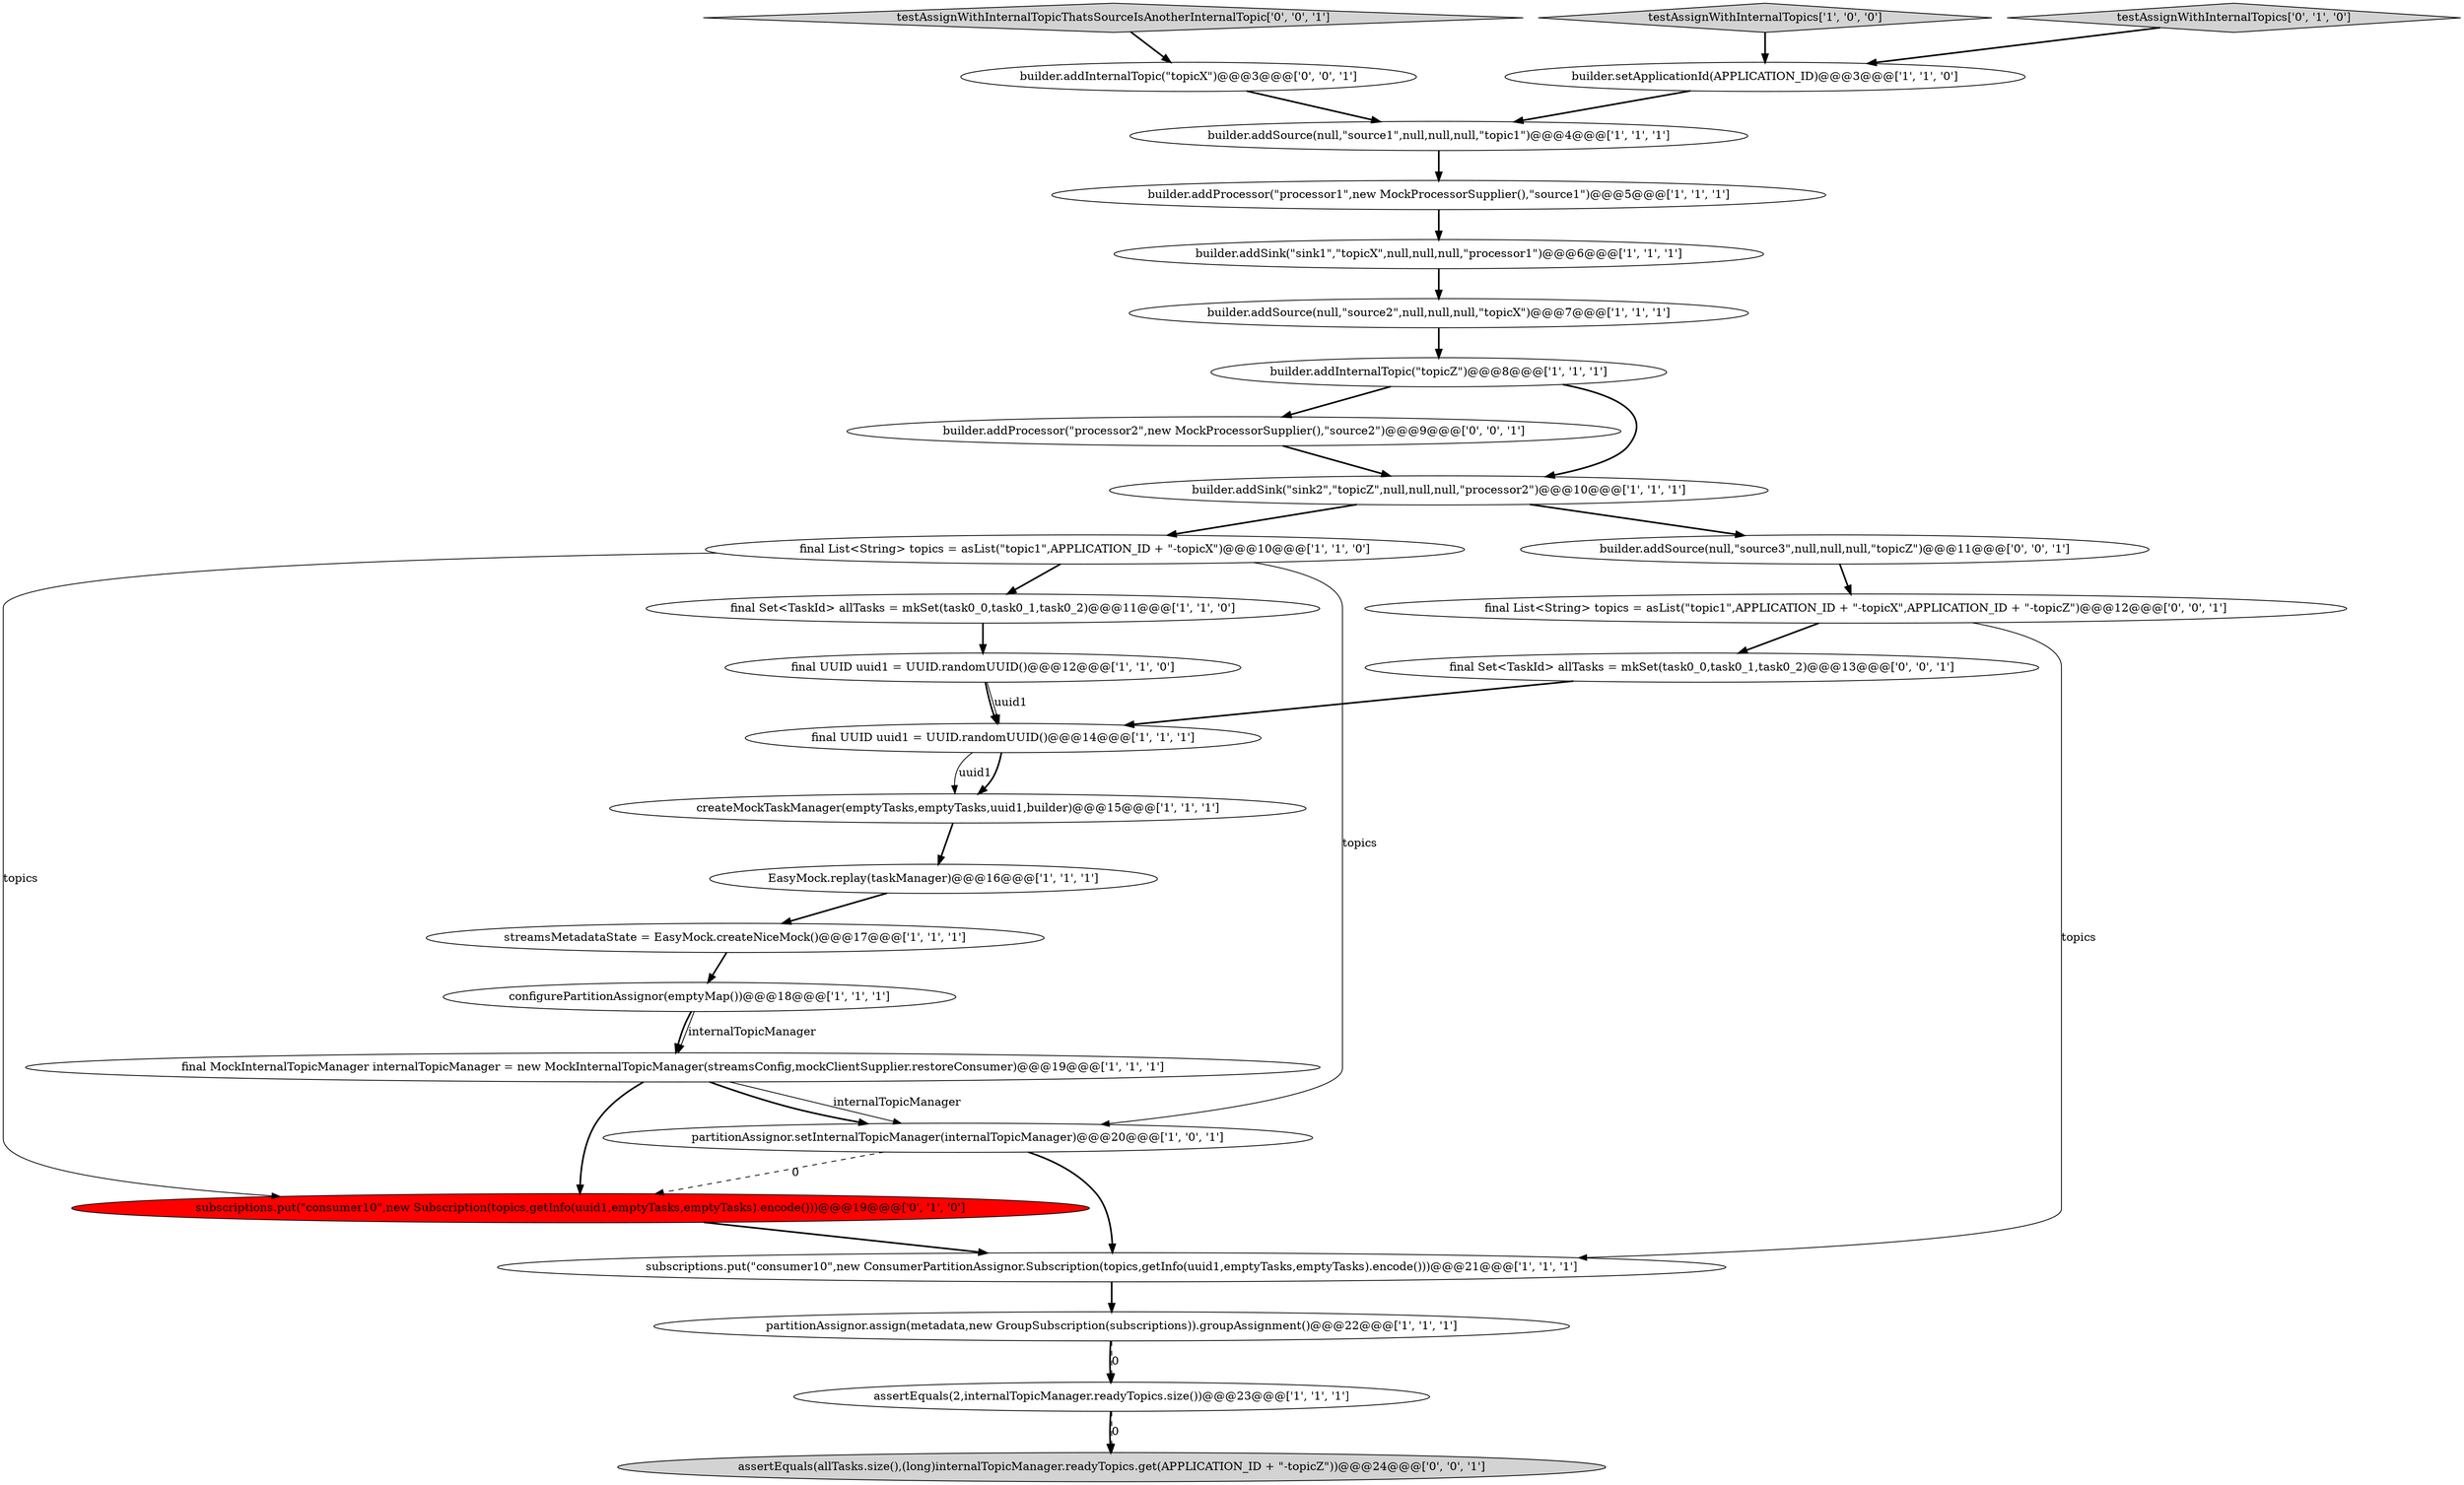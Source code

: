 digraph {
22 [style = filled, label = "testAssignWithInternalTopics['0', '1', '0']", fillcolor = lightgray, shape = diamond image = "AAA0AAABBB2BBB"];
21 [style = filled, label = "subscriptions.put(\"consumer10\",new Subscription(topics,getInfo(uuid1,emptyTasks,emptyTasks).encode()))@@@19@@@['0', '1', '0']", fillcolor = red, shape = ellipse image = "AAA1AAABBB2BBB"];
18 [style = filled, label = "builder.addSink(\"sink2\",\"topicZ\",null,null,null,\"processor2\")@@@10@@@['1', '1', '1']", fillcolor = white, shape = ellipse image = "AAA0AAABBB1BBB"];
9 [style = filled, label = "final MockInternalTopicManager internalTopicManager = new MockInternalTopicManager(streamsConfig,mockClientSupplier.restoreConsumer)@@@19@@@['1', '1', '1']", fillcolor = white, shape = ellipse image = "AAA0AAABBB1BBB"];
0 [style = filled, label = "final UUID uuid1 = UUID.randomUUID()@@@12@@@['1', '1', '0']", fillcolor = white, shape = ellipse image = "AAA0AAABBB1BBB"];
5 [style = filled, label = "final UUID uuid1 = UUID.randomUUID()@@@14@@@['1', '1', '1']", fillcolor = white, shape = ellipse image = "AAA0AAABBB1BBB"];
13 [style = filled, label = "final List<String> topics = asList(\"topic1\",APPLICATION_ID + \"-topicX\")@@@10@@@['1', '1', '0']", fillcolor = white, shape = ellipse image = "AAA0AAABBB1BBB"];
29 [style = filled, label = "assertEquals(allTasks.size(),(long)internalTopicManager.readyTopics.get(APPLICATION_ID + \"-topicZ\"))@@@24@@@['0', '0', '1']", fillcolor = lightgray, shape = ellipse image = "AAA0AAABBB3BBB"];
11 [style = filled, label = "partitionAssignor.assign(metadata,new GroupSubscription(subscriptions)).groupAssignment()@@@22@@@['1', '1', '1']", fillcolor = white, shape = ellipse image = "AAA0AAABBB1BBB"];
26 [style = filled, label = "builder.addProcessor(\"processor2\",new MockProcessorSupplier(),\"source2\")@@@9@@@['0', '0', '1']", fillcolor = white, shape = ellipse image = "AAA0AAABBB3BBB"];
16 [style = filled, label = "EasyMock.replay(taskManager)@@@16@@@['1', '1', '1']", fillcolor = white, shape = ellipse image = "AAA0AAABBB1BBB"];
4 [style = filled, label = "builder.addInternalTopic(\"topicZ\")@@@8@@@['1', '1', '1']", fillcolor = white, shape = ellipse image = "AAA0AAABBB1BBB"];
14 [style = filled, label = "createMockTaskManager(emptyTasks,emptyTasks,uuid1,builder)@@@15@@@['1', '1', '1']", fillcolor = white, shape = ellipse image = "AAA0AAABBB1BBB"];
3 [style = filled, label = "builder.addSource(null,\"source2\",null,null,null,\"topicX\")@@@7@@@['1', '1', '1']", fillcolor = white, shape = ellipse image = "AAA0AAABBB1BBB"];
24 [style = filled, label = "builder.addInternalTopic(\"topicX\")@@@3@@@['0', '0', '1']", fillcolor = white, shape = ellipse image = "AAA0AAABBB3BBB"];
7 [style = filled, label = "builder.addProcessor(\"processor1\",new MockProcessorSupplier(),\"source1\")@@@5@@@['1', '1', '1']", fillcolor = white, shape = ellipse image = "AAA0AAABBB1BBB"];
17 [style = filled, label = "streamsMetadataState = EasyMock.createNiceMock()@@@17@@@['1', '1', '1']", fillcolor = white, shape = ellipse image = "AAA0AAABBB1BBB"];
23 [style = filled, label = "final Set<TaskId> allTasks = mkSet(task0_0,task0_1,task0_2)@@@13@@@['0', '0', '1']", fillcolor = white, shape = ellipse image = "AAA0AAABBB3BBB"];
25 [style = filled, label = "testAssignWithInternalTopicThatsSourceIsAnotherInternalTopic['0', '0', '1']", fillcolor = lightgray, shape = diamond image = "AAA0AAABBB3BBB"];
15 [style = filled, label = "partitionAssignor.setInternalTopicManager(internalTopicManager)@@@20@@@['1', '0', '1']", fillcolor = white, shape = ellipse image = "AAA0AAABBB1BBB"];
1 [style = filled, label = "subscriptions.put(\"consumer10\",new ConsumerPartitionAssignor.Subscription(topics,getInfo(uuid1,emptyTasks,emptyTasks).encode()))@@@21@@@['1', '1', '1']", fillcolor = white, shape = ellipse image = "AAA0AAABBB1BBB"];
19 [style = filled, label = "configurePartitionAssignor(emptyMap())@@@18@@@['1', '1', '1']", fillcolor = white, shape = ellipse image = "AAA0AAABBB1BBB"];
12 [style = filled, label = "builder.addSink(\"sink1\",\"topicX\",null,null,null,\"processor1\")@@@6@@@['1', '1', '1']", fillcolor = white, shape = ellipse image = "AAA0AAABBB1BBB"];
6 [style = filled, label = "assertEquals(2,internalTopicManager.readyTopics.size())@@@23@@@['1', '1', '1']", fillcolor = white, shape = ellipse image = "AAA0AAABBB1BBB"];
10 [style = filled, label = "final Set<TaskId> allTasks = mkSet(task0_0,task0_1,task0_2)@@@11@@@['1', '1', '0']", fillcolor = white, shape = ellipse image = "AAA0AAABBB1BBB"];
2 [style = filled, label = "builder.addSource(null,\"source1\",null,null,null,\"topic1\")@@@4@@@['1', '1', '1']", fillcolor = white, shape = ellipse image = "AAA0AAABBB1BBB"];
27 [style = filled, label = "final List<String> topics = asList(\"topic1\",APPLICATION_ID + \"-topicX\",APPLICATION_ID + \"-topicZ\")@@@12@@@['0', '0', '1']", fillcolor = white, shape = ellipse image = "AAA0AAABBB3BBB"];
20 [style = filled, label = "testAssignWithInternalTopics['1', '0', '0']", fillcolor = lightgray, shape = diamond image = "AAA0AAABBB1BBB"];
8 [style = filled, label = "builder.setApplicationId(APPLICATION_ID)@@@3@@@['1', '1', '0']", fillcolor = white, shape = ellipse image = "AAA0AAABBB1BBB"];
28 [style = filled, label = "builder.addSource(null,\"source3\",null,null,null,\"topicZ\")@@@11@@@['0', '0', '1']", fillcolor = white, shape = ellipse image = "AAA0AAABBB3BBB"];
14->16 [style = bold, label=""];
13->10 [style = bold, label=""];
5->14 [style = solid, label="uuid1"];
23->5 [style = bold, label=""];
24->2 [style = bold, label=""];
7->12 [style = bold, label=""];
9->15 [style = solid, label="internalTopicManager"];
11->6 [style = bold, label=""];
27->1 [style = solid, label="topics"];
4->26 [style = bold, label=""];
15->21 [style = dashed, label="0"];
4->18 [style = bold, label=""];
0->5 [style = solid, label="uuid1"];
16->17 [style = bold, label=""];
5->14 [style = bold, label=""];
3->4 [style = bold, label=""];
17->19 [style = bold, label=""];
18->28 [style = bold, label=""];
6->29 [style = bold, label=""];
1->11 [style = bold, label=""];
22->8 [style = bold, label=""];
25->24 [style = bold, label=""];
20->8 [style = bold, label=""];
6->29 [style = dashed, label="0"];
8->2 [style = bold, label=""];
19->9 [style = bold, label=""];
9->15 [style = bold, label=""];
10->0 [style = bold, label=""];
21->1 [style = bold, label=""];
9->21 [style = bold, label=""];
18->13 [style = bold, label=""];
13->15 [style = solid, label="topics"];
13->21 [style = solid, label="topics"];
27->23 [style = bold, label=""];
12->3 [style = bold, label=""];
28->27 [style = bold, label=""];
2->7 [style = bold, label=""];
11->6 [style = dashed, label="0"];
19->9 [style = solid, label="internalTopicManager"];
0->5 [style = bold, label=""];
26->18 [style = bold, label=""];
15->1 [style = bold, label=""];
}
